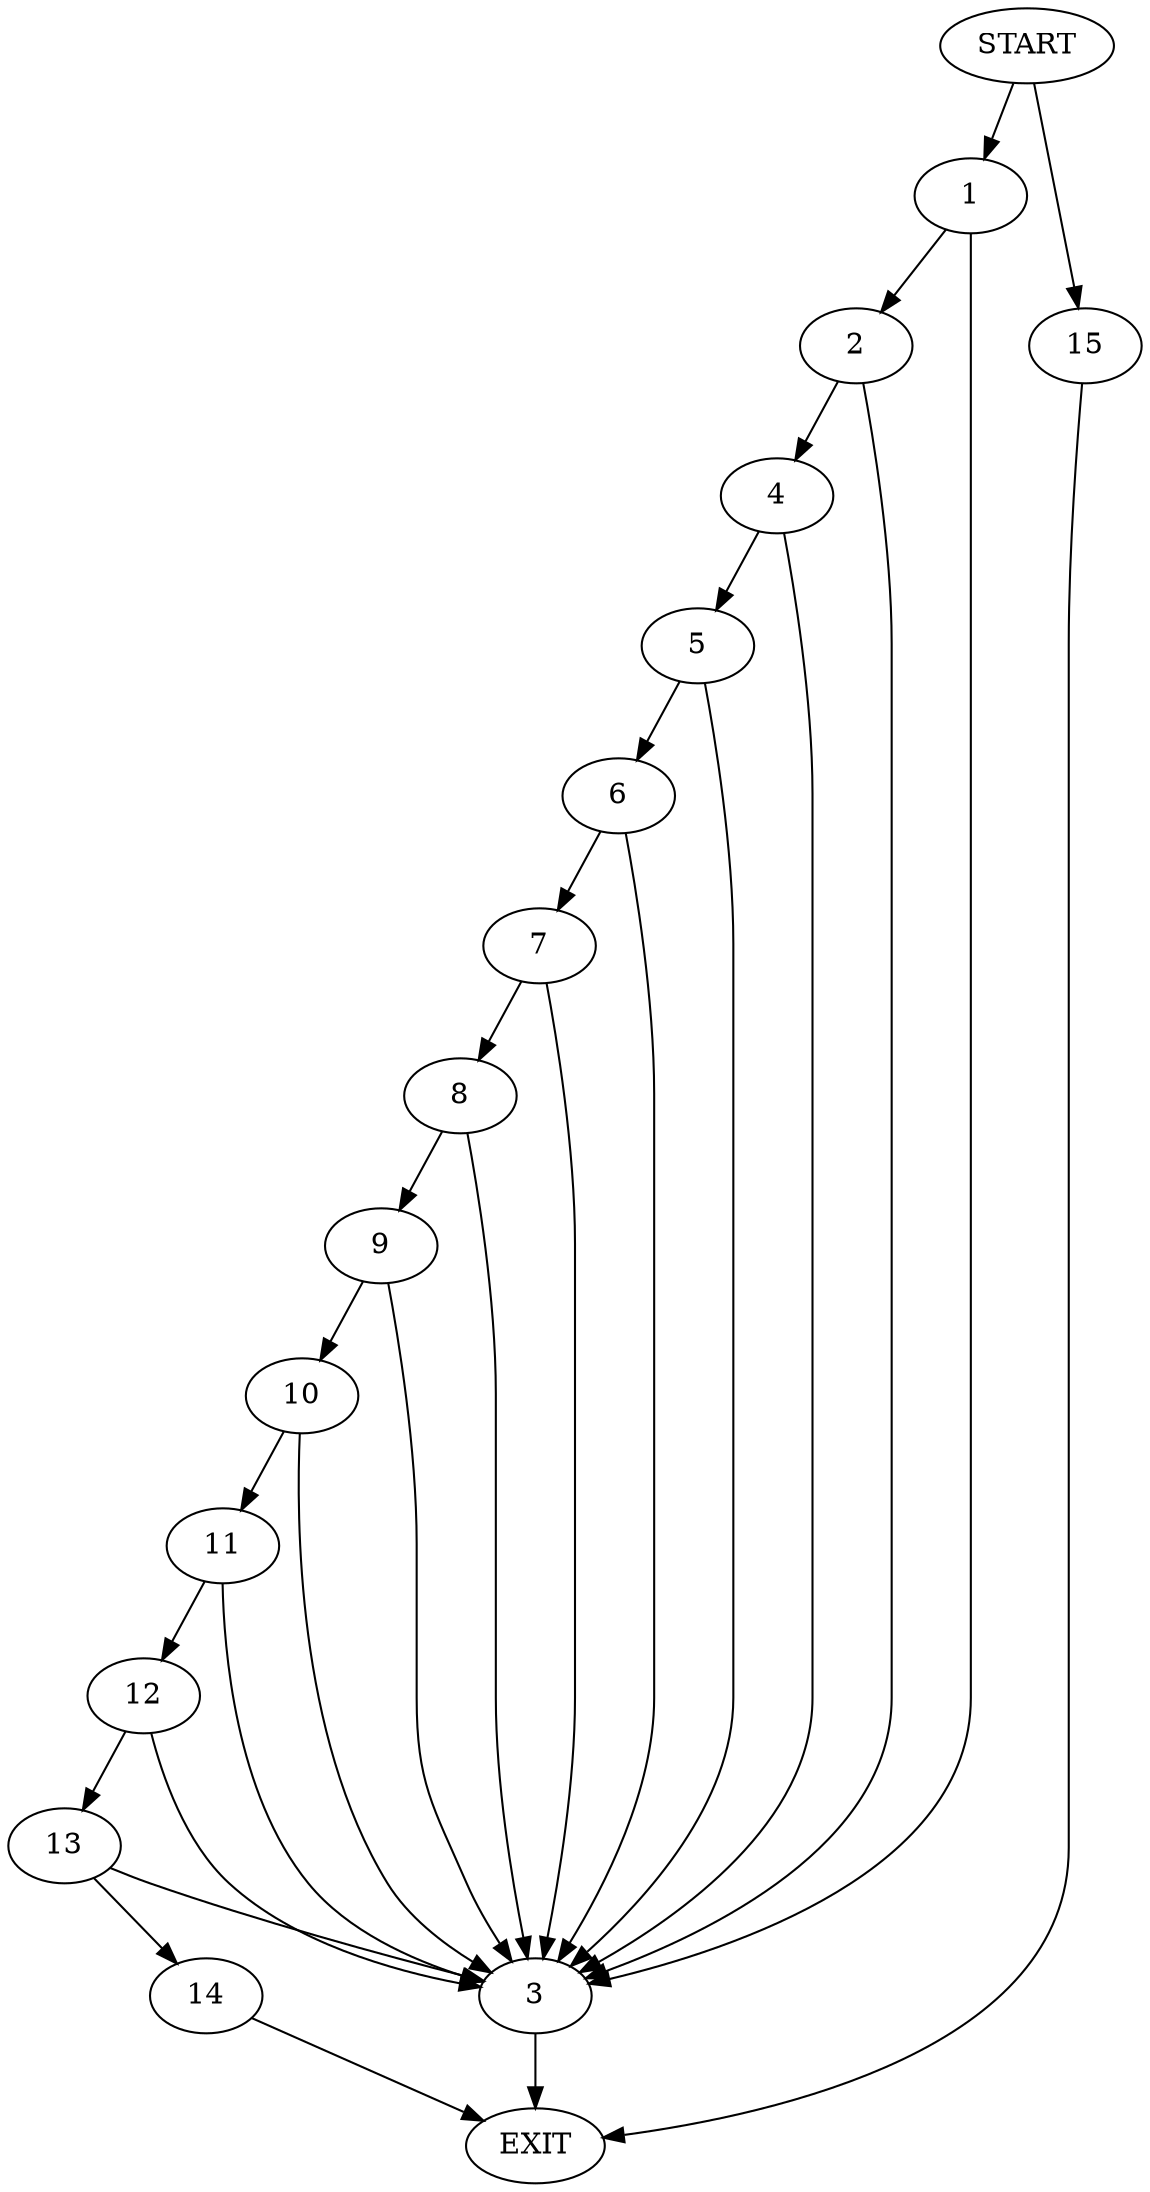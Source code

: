 digraph {
0 [label="START"]
16 [label="EXIT"]
0 -> 1
1 -> 2
1 -> 3
3 -> 16
2 -> 4
2 -> 3
4 -> 5
4 -> 3
5 -> 3
5 -> 6
6 -> 3
6 -> 7
7 -> 3
7 -> 8
8 -> 9
8 -> 3
9 -> 10
9 -> 3
10 -> 11
10 -> 3
11 -> 12
11 -> 3
12 -> 13
12 -> 3
13 -> 3
13 -> 14
14 -> 16
0 -> 15
15 -> 16
}
